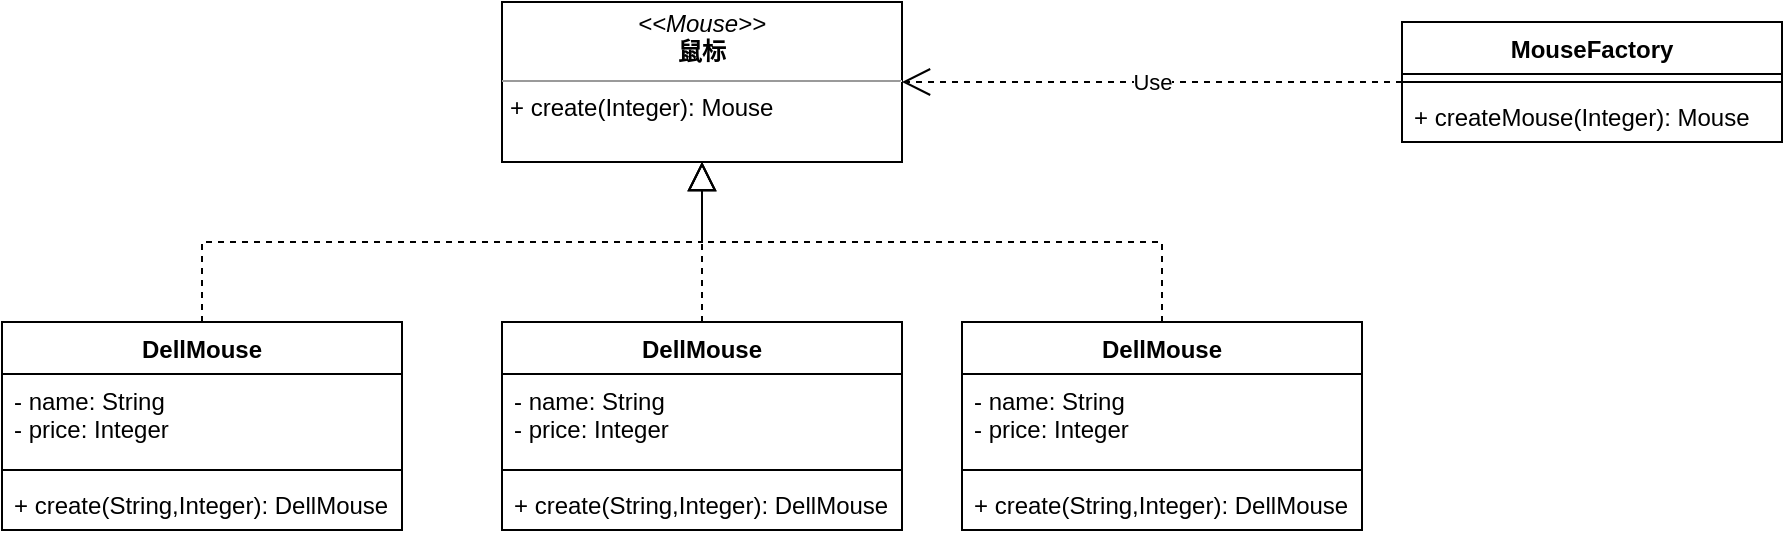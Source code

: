 <mxfile version="16.5.1" type="device"><diagram name="Page-1" id="0783ab3e-0a74-02c8-0abd-f7b4e66b4bec"><mxGraphModel dx="1930" dy="905" grid="1" gridSize="10" guides="1" tooltips="1" connect="1" arrows="1" fold="1" page="1" pageScale="1" pageWidth="850" pageHeight="1100" background="none" math="0" shadow="0"><root><mxCell id="0"/><mxCell id="1" parent="0"/><mxCell id="W-IAbndFmQv5EGHj6gye-7" value="&lt;p style=&quot;margin: 0px ; margin-top: 4px ; text-align: center&quot;&gt;&lt;i&gt;&amp;lt;&amp;lt;Mouse&amp;gt;&amp;gt;&lt;/i&gt;&lt;br&gt;&lt;b&gt;鼠标&lt;/b&gt;&lt;/p&gt;&lt;hr size=&quot;1&quot;&gt;&lt;p style=&quot;margin: 0px ; margin-left: 4px&quot;&gt;&lt;span&gt;+ create(Integer): Mouse&lt;/span&gt;&lt;/p&gt;" style="verticalAlign=top;align=left;overflow=fill;fontSize=12;fontFamily=Helvetica;html=1;" vertex="1" parent="1"><mxGeometry x="160" y="320" width="200" height="80" as="geometry"/></mxCell><mxCell id="W-IAbndFmQv5EGHj6gye-14" value="DellMouse" style="swimlane;fontStyle=1;align=center;verticalAlign=top;childLayout=stackLayout;horizontal=1;startSize=26;horizontalStack=0;resizeParent=1;resizeParentMax=0;resizeLast=0;collapsible=1;marginBottom=0;" vertex="1" parent="1"><mxGeometry x="-90" y="480" width="200" height="104" as="geometry"/></mxCell><mxCell id="W-IAbndFmQv5EGHj6gye-15" value="- name: String&#10;- price: Integer" style="text;strokeColor=none;fillColor=none;align=left;verticalAlign=top;spacingLeft=4;spacingRight=4;overflow=hidden;rotatable=0;points=[[0,0.5],[1,0.5]];portConstraint=eastwest;" vertex="1" parent="W-IAbndFmQv5EGHj6gye-14"><mxGeometry y="26" width="200" height="44" as="geometry"/></mxCell><mxCell id="W-IAbndFmQv5EGHj6gye-16" value="" style="line;strokeWidth=1;fillColor=none;align=left;verticalAlign=middle;spacingTop=-1;spacingLeft=3;spacingRight=3;rotatable=0;labelPosition=right;points=[];portConstraint=eastwest;" vertex="1" parent="W-IAbndFmQv5EGHj6gye-14"><mxGeometry y="70" width="200" height="8" as="geometry"/></mxCell><mxCell id="W-IAbndFmQv5EGHj6gye-17" value="+ create(String,Integer): DellMouse" style="text;strokeColor=none;fillColor=none;align=left;verticalAlign=top;spacingLeft=4;spacingRight=4;overflow=hidden;rotatable=0;points=[[0,0.5],[1,0.5]];portConstraint=eastwest;" vertex="1" parent="W-IAbndFmQv5EGHj6gye-14"><mxGeometry y="78" width="200" height="26" as="geometry"/></mxCell><mxCell id="W-IAbndFmQv5EGHj6gye-18" value="" style="endArrow=block;dashed=1;endFill=0;endSize=12;html=1;rounded=0;entryX=0.5;entryY=1;entryDx=0;entryDy=0;exitX=0.5;exitY=0;exitDx=0;exitDy=0;" edge="1" parent="1" source="W-IAbndFmQv5EGHj6gye-14" target="W-IAbndFmQv5EGHj6gye-7"><mxGeometry width="160" relative="1" as="geometry"><mxPoint x="330" y="460" as="sourcePoint"/><mxPoint x="490" y="460" as="targetPoint"/><Array as="points"><mxPoint x="10" y="440"/><mxPoint x="260" y="440"/></Array></mxGeometry></mxCell><mxCell id="W-IAbndFmQv5EGHj6gye-27" value="" style="endArrow=block;dashed=1;endFill=0;endSize=12;html=1;rounded=0;exitX=0.5;exitY=0;exitDx=0;exitDy=0;" edge="1" parent="1" source="W-IAbndFmQv5EGHj6gye-29"><mxGeometry width="160" relative="1" as="geometry"><mxPoint x="245" y="480" as="sourcePoint"/><mxPoint x="260" y="400" as="targetPoint"/></mxGeometry></mxCell><mxCell id="W-IAbndFmQv5EGHj6gye-28" value="" style="endArrow=block;dashed=1;endFill=0;endSize=12;html=1;rounded=0;exitX=0.5;exitY=0;exitDx=0;exitDy=0;" edge="1" parent="1" source="W-IAbndFmQv5EGHj6gye-33"><mxGeometry width="160" relative="1" as="geometry"><mxPoint x="490" y="470" as="sourcePoint"/><mxPoint x="260" y="400" as="targetPoint"/><Array as="points"><mxPoint x="490" y="440"/><mxPoint x="260" y="440"/></Array></mxGeometry></mxCell><mxCell id="W-IAbndFmQv5EGHj6gye-29" value="DellMouse" style="swimlane;fontStyle=1;align=center;verticalAlign=top;childLayout=stackLayout;horizontal=1;startSize=26;horizontalStack=0;resizeParent=1;resizeParentMax=0;resizeLast=0;collapsible=1;marginBottom=0;" vertex="1" parent="1"><mxGeometry x="160" y="480" width="200" height="104" as="geometry"/></mxCell><mxCell id="W-IAbndFmQv5EGHj6gye-30" value="- name: String&#10;- price: Integer" style="text;strokeColor=none;fillColor=none;align=left;verticalAlign=top;spacingLeft=4;spacingRight=4;overflow=hidden;rotatable=0;points=[[0,0.5],[1,0.5]];portConstraint=eastwest;" vertex="1" parent="W-IAbndFmQv5EGHj6gye-29"><mxGeometry y="26" width="200" height="44" as="geometry"/></mxCell><mxCell id="W-IAbndFmQv5EGHj6gye-31" value="" style="line;strokeWidth=1;fillColor=none;align=left;verticalAlign=middle;spacingTop=-1;spacingLeft=3;spacingRight=3;rotatable=0;labelPosition=right;points=[];portConstraint=eastwest;" vertex="1" parent="W-IAbndFmQv5EGHj6gye-29"><mxGeometry y="70" width="200" height="8" as="geometry"/></mxCell><mxCell id="W-IAbndFmQv5EGHj6gye-32" value="+ create(String,Integer): DellMouse" style="text;strokeColor=none;fillColor=none;align=left;verticalAlign=top;spacingLeft=4;spacingRight=4;overflow=hidden;rotatable=0;points=[[0,0.5],[1,0.5]];portConstraint=eastwest;" vertex="1" parent="W-IAbndFmQv5EGHj6gye-29"><mxGeometry y="78" width="200" height="26" as="geometry"/></mxCell><mxCell id="W-IAbndFmQv5EGHj6gye-33" value="DellMouse" style="swimlane;fontStyle=1;align=center;verticalAlign=top;childLayout=stackLayout;horizontal=1;startSize=26;horizontalStack=0;resizeParent=1;resizeParentMax=0;resizeLast=0;collapsible=1;marginBottom=0;" vertex="1" parent="1"><mxGeometry x="390" y="480" width="200" height="104" as="geometry"/></mxCell><mxCell id="W-IAbndFmQv5EGHj6gye-34" value="- name: String&#10;- price: Integer" style="text;strokeColor=none;fillColor=none;align=left;verticalAlign=top;spacingLeft=4;spacingRight=4;overflow=hidden;rotatable=0;points=[[0,0.5],[1,0.5]];portConstraint=eastwest;" vertex="1" parent="W-IAbndFmQv5EGHj6gye-33"><mxGeometry y="26" width="200" height="44" as="geometry"/></mxCell><mxCell id="W-IAbndFmQv5EGHj6gye-35" value="" style="line;strokeWidth=1;fillColor=none;align=left;verticalAlign=middle;spacingTop=-1;spacingLeft=3;spacingRight=3;rotatable=0;labelPosition=right;points=[];portConstraint=eastwest;" vertex="1" parent="W-IAbndFmQv5EGHj6gye-33"><mxGeometry y="70" width="200" height="8" as="geometry"/></mxCell><mxCell id="W-IAbndFmQv5EGHj6gye-36" value="+ create(String,Integer): DellMouse" style="text;strokeColor=none;fillColor=none;align=left;verticalAlign=top;spacingLeft=4;spacingRight=4;overflow=hidden;rotatable=0;points=[[0,0.5],[1,0.5]];portConstraint=eastwest;" vertex="1" parent="W-IAbndFmQv5EGHj6gye-33"><mxGeometry y="78" width="200" height="26" as="geometry"/></mxCell><mxCell id="W-IAbndFmQv5EGHj6gye-37" value="MouseFactory" style="swimlane;fontStyle=1;align=center;verticalAlign=top;childLayout=stackLayout;horizontal=1;startSize=26;horizontalStack=0;resizeParent=1;resizeParentMax=0;resizeLast=0;collapsible=1;marginBottom=0;" vertex="1" parent="1"><mxGeometry x="610" y="330" width="190" height="60" as="geometry"/></mxCell><mxCell id="W-IAbndFmQv5EGHj6gye-39" value="" style="line;strokeWidth=1;fillColor=none;align=left;verticalAlign=middle;spacingTop=-1;spacingLeft=3;spacingRight=3;rotatable=0;labelPosition=right;points=[];portConstraint=eastwest;" vertex="1" parent="W-IAbndFmQv5EGHj6gye-37"><mxGeometry y="26" width="190" height="8" as="geometry"/></mxCell><mxCell id="W-IAbndFmQv5EGHj6gye-40" value="+ createMouse(Integer): Mouse" style="text;strokeColor=none;fillColor=none;align=left;verticalAlign=top;spacingLeft=4;spacingRight=4;overflow=hidden;rotatable=0;points=[[0,0.5],[1,0.5]];portConstraint=eastwest;" vertex="1" parent="W-IAbndFmQv5EGHj6gye-37"><mxGeometry y="34" width="190" height="26" as="geometry"/></mxCell><mxCell id="W-IAbndFmQv5EGHj6gye-41" value="Use" style="endArrow=open;endSize=12;dashed=1;html=1;rounded=0;entryX=1;entryY=0.5;entryDx=0;entryDy=0;exitX=0;exitY=0.5;exitDx=0;exitDy=0;" edge="1" parent="1" source="W-IAbndFmQv5EGHj6gye-37" target="W-IAbndFmQv5EGHj6gye-7"><mxGeometry width="160" relative="1" as="geometry"><mxPoint x="330" y="460" as="sourcePoint"/><mxPoint x="390" y="380" as="targetPoint"/></mxGeometry></mxCell></root></mxGraphModel></diagram></mxfile>